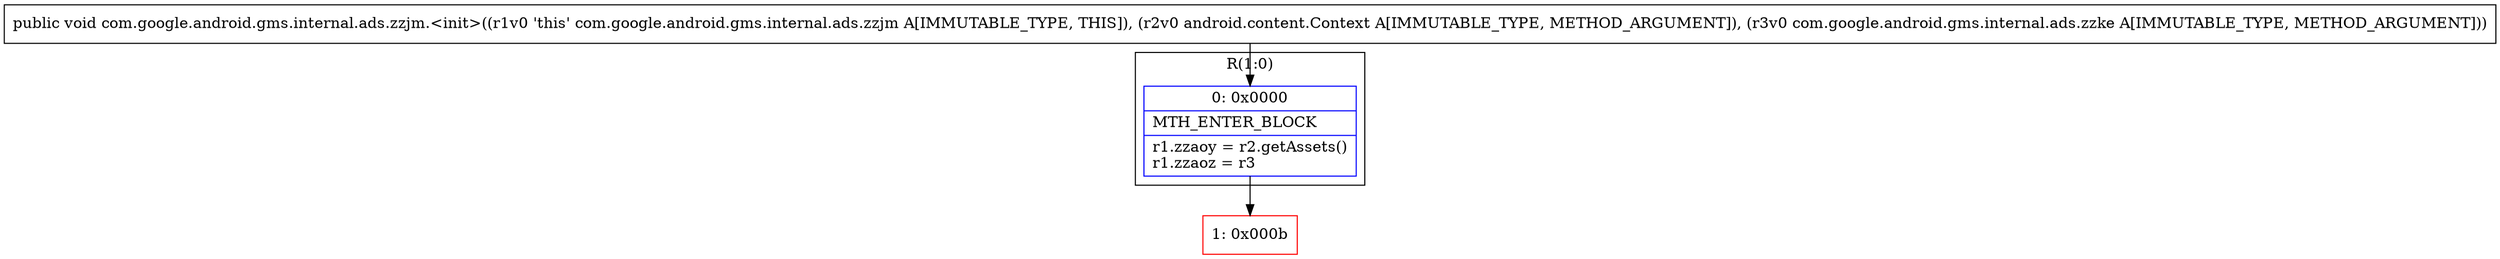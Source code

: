 digraph "CFG forcom.google.android.gms.internal.ads.zzjm.\<init\>(Landroid\/content\/Context;Lcom\/google\/android\/gms\/internal\/ads\/zzke;)V" {
subgraph cluster_Region_1184131478 {
label = "R(1:0)";
node [shape=record,color=blue];
Node_0 [shape=record,label="{0\:\ 0x0000|MTH_ENTER_BLOCK\l|r1.zzaoy = r2.getAssets()\lr1.zzaoz = r3\l}"];
}
Node_1 [shape=record,color=red,label="{1\:\ 0x000b}"];
MethodNode[shape=record,label="{public void com.google.android.gms.internal.ads.zzjm.\<init\>((r1v0 'this' com.google.android.gms.internal.ads.zzjm A[IMMUTABLE_TYPE, THIS]), (r2v0 android.content.Context A[IMMUTABLE_TYPE, METHOD_ARGUMENT]), (r3v0 com.google.android.gms.internal.ads.zzke A[IMMUTABLE_TYPE, METHOD_ARGUMENT])) }"];
MethodNode -> Node_0;
Node_0 -> Node_1;
}

